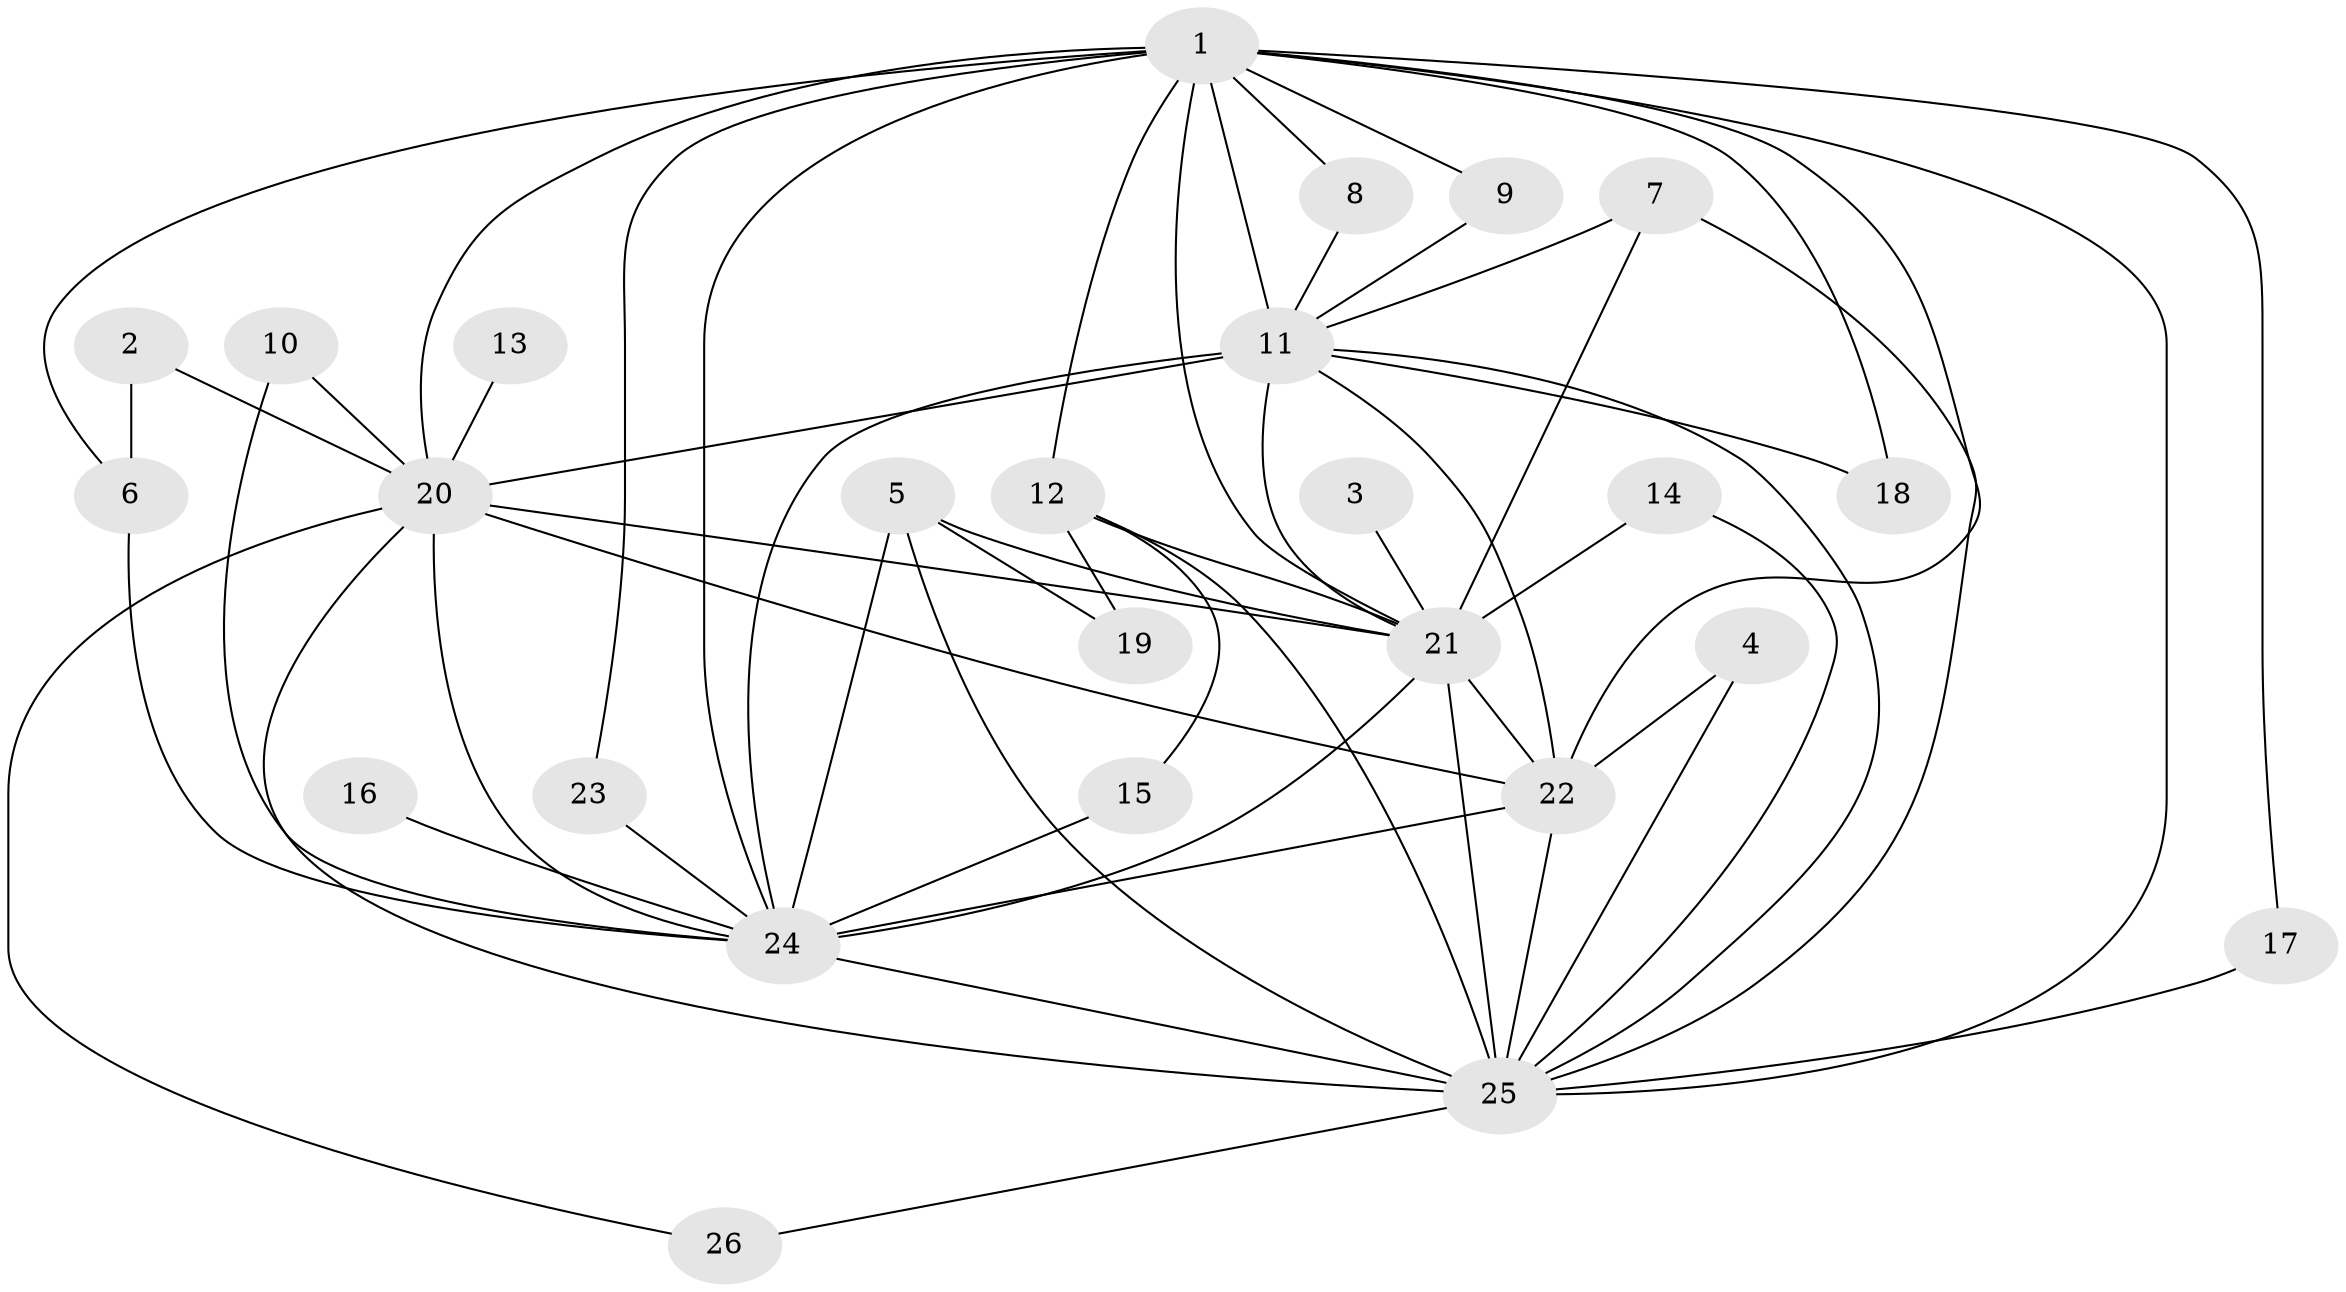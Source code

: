 // original degree distribution, {16: 0.058823529411764705, 15: 0.0196078431372549, 18: 0.0196078431372549, 17: 0.0196078431372549, 13: 0.0196078431372549, 11: 0.0196078431372549, 19: 0.0196078431372549, 12: 0.0196078431372549, 4: 0.11764705882352941, 2: 0.5490196078431373, 3: 0.13725490196078433}
// Generated by graph-tools (version 1.1) at 2025/25/03/09/25 03:25:42]
// undirected, 26 vertices, 59 edges
graph export_dot {
graph [start="1"]
  node [color=gray90,style=filled];
  1;
  2;
  3;
  4;
  5;
  6;
  7;
  8;
  9;
  10;
  11;
  12;
  13;
  14;
  15;
  16;
  17;
  18;
  19;
  20;
  21;
  22;
  23;
  24;
  25;
  26;
  1 -- 6 [weight=1.0];
  1 -- 8 [weight=1.0];
  1 -- 9 [weight=1.0];
  1 -- 11 [weight=4.0];
  1 -- 12 [weight=1.0];
  1 -- 17 [weight=1.0];
  1 -- 18 [weight=2.0];
  1 -- 20 [weight=3.0];
  1 -- 21 [weight=4.0];
  1 -- 22 [weight=3.0];
  1 -- 23 [weight=1.0];
  1 -- 24 [weight=5.0];
  1 -- 25 [weight=3.0];
  2 -- 6 [weight=1.0];
  2 -- 20 [weight=1.0];
  3 -- 21 [weight=1.0];
  4 -- 22 [weight=1.0];
  4 -- 25 [weight=2.0];
  5 -- 19 [weight=1.0];
  5 -- 21 [weight=2.0];
  5 -- 24 [weight=1.0];
  5 -- 25 [weight=1.0];
  6 -- 24 [weight=1.0];
  7 -- 11 [weight=1.0];
  7 -- 21 [weight=1.0];
  7 -- 25 [weight=1.0];
  8 -- 11 [weight=1.0];
  9 -- 11 [weight=1.0];
  10 -- 20 [weight=1.0];
  10 -- 24 [weight=1.0];
  11 -- 18 [weight=1.0];
  11 -- 20 [weight=1.0];
  11 -- 21 [weight=3.0];
  11 -- 22 [weight=1.0];
  11 -- 24 [weight=3.0];
  11 -- 25 [weight=1.0];
  12 -- 15 [weight=1.0];
  12 -- 19 [weight=1.0];
  12 -- 21 [weight=1.0];
  12 -- 25 [weight=1.0];
  13 -- 20 [weight=1.0];
  14 -- 21 [weight=1.0];
  14 -- 25 [weight=1.0];
  15 -- 24 [weight=1.0];
  16 -- 24 [weight=1.0];
  17 -- 25 [weight=1.0];
  20 -- 21 [weight=2.0];
  20 -- 22 [weight=1.0];
  20 -- 24 [weight=3.0];
  20 -- 25 [weight=2.0];
  20 -- 26 [weight=1.0];
  21 -- 22 [weight=2.0];
  21 -- 24 [weight=4.0];
  21 -- 25 [weight=2.0];
  22 -- 24 [weight=3.0];
  22 -- 25 [weight=1.0];
  23 -- 24 [weight=1.0];
  24 -- 25 [weight=3.0];
  25 -- 26 [weight=1.0];
}
